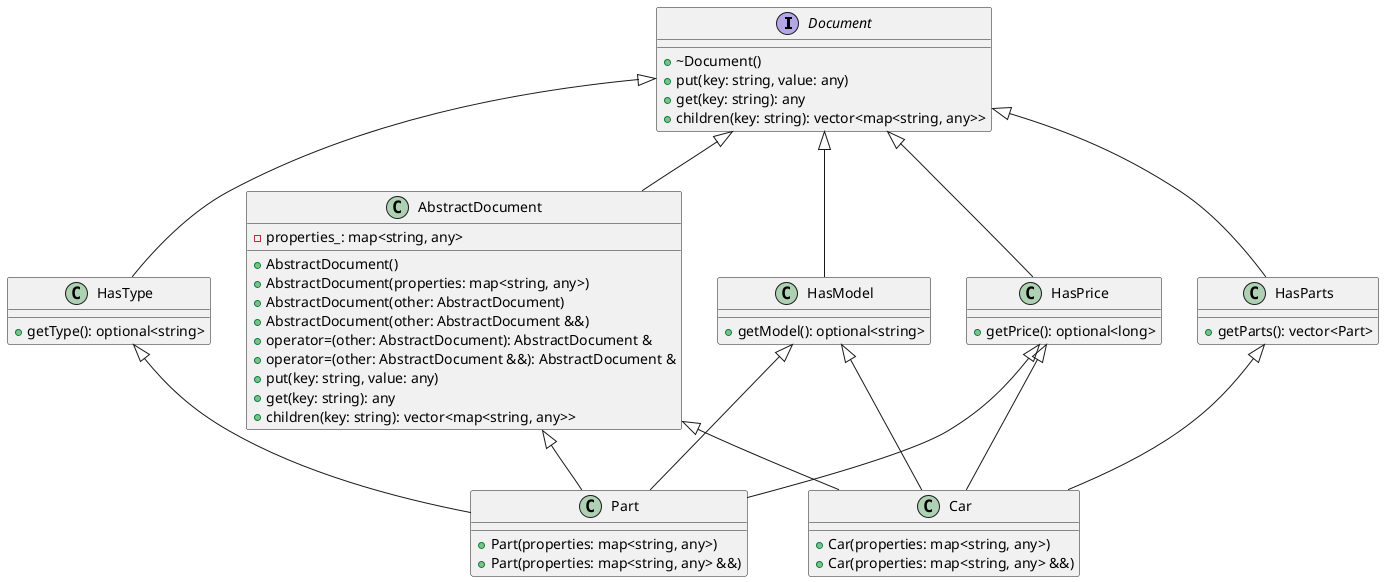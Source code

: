 @startuml
interface Document {
    +~Document()
    +put(key: string, value: any)
    +get(key: string): any
    +children(key: string): vector<map<string, any>>
}

class AbstractDocument {
    -properties_: map<string, any>
    +AbstractDocument()
    +AbstractDocument(properties: map<string, any>)
    +AbstractDocument(other: AbstractDocument)
    +AbstractDocument(other: AbstractDocument &&)
    +operator=(other: AbstractDocument): AbstractDocument &
    +operator=(other: AbstractDocument &&): AbstractDocument &
    +put(key: string, value: any)
    +get(key: string): any
    +children(key: string): vector<map<string, any>>
}

class HasModel {
    +getModel(): optional<string>
}

class HasPrice {
    +getPrice(): optional<long>
}

class HasType {
    +getType(): optional<string>
}

class HasParts {
    +getParts(): vector<Part>
}

class Part {
    +Part(properties: map<string, any>)
    +Part(properties: map<string, any> &&)
}

class Car {
    +Car(properties: map<string, any>)
    +Car(properties: map<string, any> &&)
}

Document <|-- AbstractDocument
Document <|-- HasModel
Document <|-- HasPrice
Document <|-- HasType
Document <|-- HasParts
AbstractDocument <|-- Car
AbstractDocument <|-- Part
HasModel <|-- Car
HasPrice <|-- Car
HasParts <|-- Car
HasModel <|-- Part
HasPrice <|-- Part
HasType <|-- Part
@enduml
